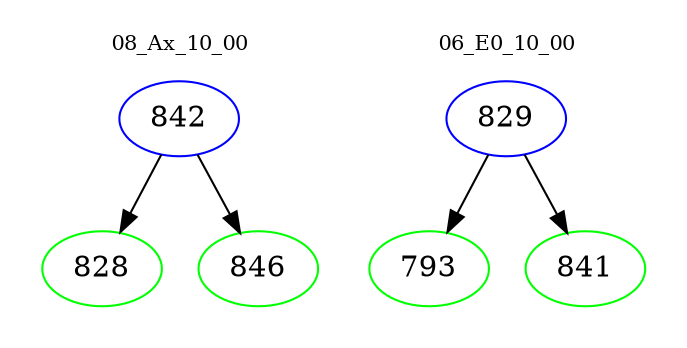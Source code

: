 digraph{
subgraph cluster_0 {
color = white
label = "08_Ax_10_00";
fontsize=10;
T0_842 [label="842", color="blue"]
T0_842 -> T0_828 [color="black"]
T0_828 [label="828", color="green"]
T0_842 -> T0_846 [color="black"]
T0_846 [label="846", color="green"]
}
subgraph cluster_1 {
color = white
label = "06_E0_10_00";
fontsize=10;
T1_829 [label="829", color="blue"]
T1_829 -> T1_793 [color="black"]
T1_793 [label="793", color="green"]
T1_829 -> T1_841 [color="black"]
T1_841 [label="841", color="green"]
}
}
